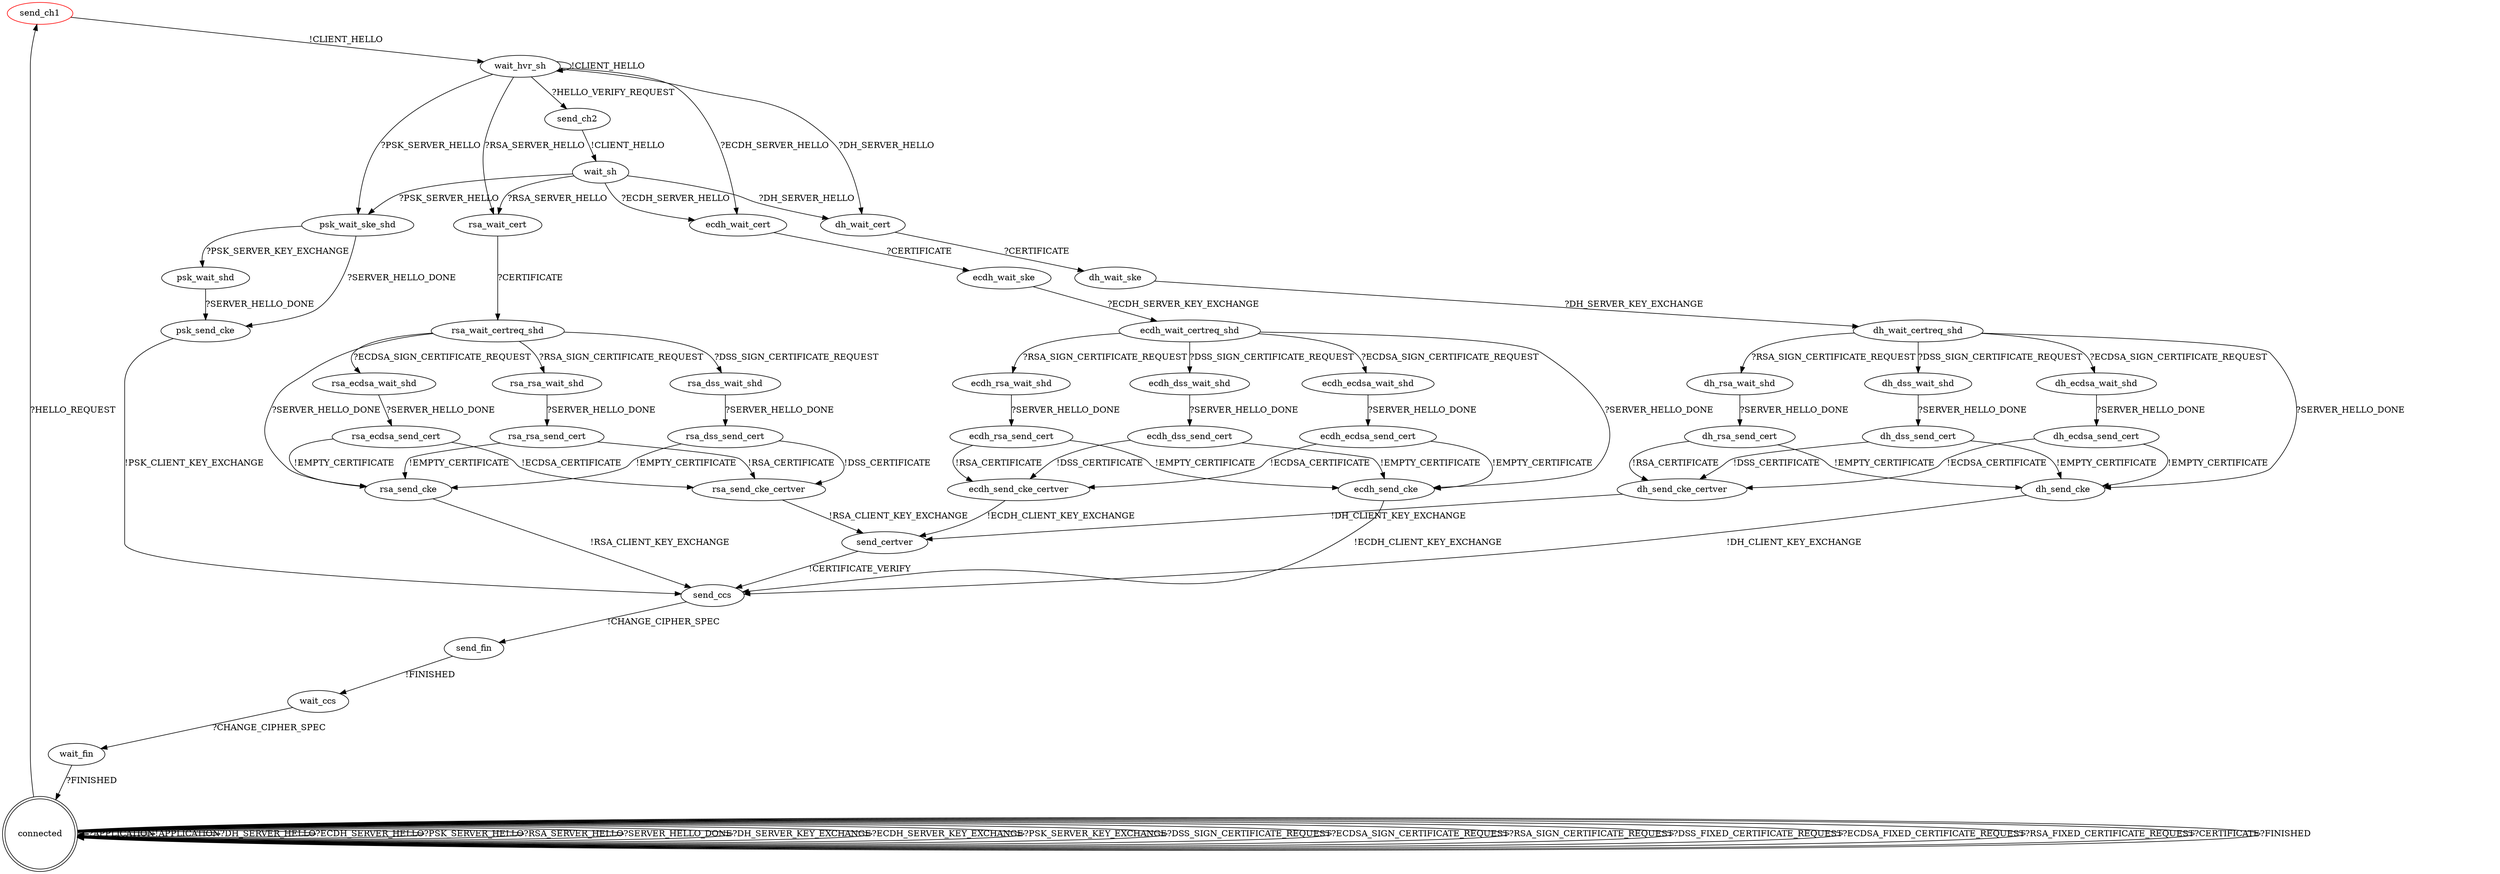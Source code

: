 digraph G {
label=""
send_ch1 [color="red"]
connected [shape="doublecircle"]
send_ch1 -> wait_hvr_sh[label="!CLIENT_HELLO"]
wait_hvr_sh -> wait_hvr_sh[label="!CLIENT_HELLO"]
wait_hvr_sh -> send_ch2[label="?HELLO_VERIFY_REQUEST"]
wait_hvr_sh -> psk_wait_ske_shd[label="?PSK_SERVER_HELLO"]
send_ch2 -> wait_sh[label="!CLIENT_HELLO"]
wait_sh -> psk_wait_ske_shd[label="?PSK_SERVER_HELLO"]
psk_wait_ske_shd -> psk_wait_shd[label="?PSK_SERVER_KEY_EXCHANGE"]
psk_wait_ske_shd -> psk_send_cke[label="?SERVER_HELLO_DONE"]
psk_wait_shd -> psk_send_cke[label="?SERVER_HELLO_DONE"]
psk_send_cke -> send_ccs[label="!PSK_CLIENT_KEY_EXCHANGE"]
wait_hvr_sh -> dh_wait_cert[label="?DH_SERVER_HELLO"]
wait_sh -> dh_wait_cert[label="?DH_SERVER_HELLO"]
dh_wait_cert -> dh_wait_ske[label="?CERTIFICATE"]
dh_wait_ske -> dh_wait_certreq_shd[label="?DH_SERVER_KEY_EXCHANGE"]
dh_wait_certreq_shd -> dh_dss_wait_shd[label="?DSS_SIGN_CERTIFICATE_REQUEST"]
dh_wait_certreq_shd -> dh_ecdsa_wait_shd[label="?ECDSA_SIGN_CERTIFICATE_REQUEST"]
dh_wait_certreq_shd -> dh_rsa_wait_shd[label="?RSA_SIGN_CERTIFICATE_REQUEST"]
dh_wait_certreq_shd -> dh_send_cke[label="?SERVER_HELLO_DONE"]
dh_dss_wait_shd -> dh_dss_send_cert[label="?SERVER_HELLO_DONE"]
dh_ecdsa_wait_shd -> dh_ecdsa_send_cert[label="?SERVER_HELLO_DONE"]
dh_rsa_wait_shd -> dh_rsa_send_cert[label="?SERVER_HELLO_DONE"]
dh_dss_send_cert -> dh_send_cke_certver[label="!DSS_CERTIFICATE"]
dh_dss_send_cert -> dh_send_cke[label="!EMPTY_CERTIFICATE"]
dh_ecdsa_send_cert -> dh_send_cke_certver[label="!ECDSA_CERTIFICATE"]
dh_ecdsa_send_cert -> dh_send_cke[label="!EMPTY_CERTIFICATE"]
dh_rsa_send_cert -> dh_send_cke_certver[label="!RSA_CERTIFICATE"]
dh_rsa_send_cert -> dh_send_cke[label="!EMPTY_CERTIFICATE"]
dh_send_cke_certver -> send_certver[label="!DH_CLIENT_KEY_EXCHANGE"]
dh_send_cke -> send_ccs[label="!DH_CLIENT_KEY_EXCHANGE"]
wait_hvr_sh -> ecdh_wait_cert[label="?ECDH_SERVER_HELLO"]
wait_sh -> ecdh_wait_cert[label="?ECDH_SERVER_HELLO"]
ecdh_wait_cert -> ecdh_wait_ske[label="?CERTIFICATE"]
ecdh_wait_ske -> ecdh_wait_certreq_shd[label="?ECDH_SERVER_KEY_EXCHANGE"]
ecdh_wait_certreq_shd -> ecdh_dss_wait_shd[label="?DSS_SIGN_CERTIFICATE_REQUEST"]
ecdh_wait_certreq_shd -> ecdh_ecdsa_wait_shd[label="?ECDSA_SIGN_CERTIFICATE_REQUEST"]
ecdh_wait_certreq_shd -> ecdh_rsa_wait_shd[label="?RSA_SIGN_CERTIFICATE_REQUEST"]
ecdh_wait_certreq_shd -> ecdh_send_cke[label="?SERVER_HELLO_DONE"]
ecdh_dss_wait_shd -> ecdh_dss_send_cert[label="?SERVER_HELLO_DONE"]
ecdh_ecdsa_wait_shd -> ecdh_ecdsa_send_cert[label="?SERVER_HELLO_DONE"]
ecdh_rsa_wait_shd -> ecdh_rsa_send_cert[label="?SERVER_HELLO_DONE"]
ecdh_dss_send_cert -> ecdh_send_cke_certver[label="!DSS_CERTIFICATE"]
ecdh_dss_send_cert -> ecdh_send_cke[label="!EMPTY_CERTIFICATE"]
ecdh_ecdsa_send_cert -> ecdh_send_cke_certver[label="!ECDSA_CERTIFICATE"]
ecdh_ecdsa_send_cert -> ecdh_send_cke[label="!EMPTY_CERTIFICATE"]
ecdh_rsa_send_cert -> ecdh_send_cke_certver[label="!RSA_CERTIFICATE"]
ecdh_rsa_send_cert -> ecdh_send_cke[label="!EMPTY_CERTIFICATE"]
ecdh_send_cke_certver -> send_certver[label="!ECDH_CLIENT_KEY_EXCHANGE"]
ecdh_send_cke -> send_ccs[label="!ECDH_CLIENT_KEY_EXCHANGE"]
wait_hvr_sh -> rsa_wait_cert[label="?RSA_SERVER_HELLO"]
wait_sh -> rsa_wait_cert[label="?RSA_SERVER_HELLO"]
rsa_wait_cert -> rsa_wait_certreq_shd[label="?CERTIFICATE"]
rsa_wait_certreq_shd -> rsa_dss_wait_shd[label="?DSS_SIGN_CERTIFICATE_REQUEST"]
rsa_wait_certreq_shd -> rsa_ecdsa_wait_shd[label="?ECDSA_SIGN_CERTIFICATE_REQUEST"]
rsa_wait_certreq_shd -> rsa_rsa_wait_shd[label="?RSA_SIGN_CERTIFICATE_REQUEST"]
rsa_wait_certreq_shd -> rsa_send_cke[label="?SERVER_HELLO_DONE"]
rsa_dss_wait_shd -> rsa_dss_send_cert[label="?SERVER_HELLO_DONE"]
rsa_ecdsa_wait_shd -> rsa_ecdsa_send_cert[label="?SERVER_HELLO_DONE"]
rsa_rsa_wait_shd -> rsa_rsa_send_cert[label="?SERVER_HELLO_DONE"]
rsa_dss_send_cert -> rsa_send_cke_certver[label="!DSS_CERTIFICATE"]
rsa_dss_send_cert -> rsa_send_cke[label="!EMPTY_CERTIFICATE"]
rsa_ecdsa_send_cert -> rsa_send_cke_certver[label="!ECDSA_CERTIFICATE"]
rsa_ecdsa_send_cert -> rsa_send_cke[label="!EMPTY_CERTIFICATE"]
rsa_rsa_send_cert -> rsa_send_cke_certver[label="!RSA_CERTIFICATE"]
rsa_rsa_send_cert -> rsa_send_cke[label="!EMPTY_CERTIFICATE"]
rsa_send_cke_certver -> send_certver[label="!RSA_CLIENT_KEY_EXCHANGE"]
rsa_send_cke -> send_ccs[label="!RSA_CLIENT_KEY_EXCHANGE"]
send_certver -> send_ccs[label="!CERTIFICATE_VERIFY"]
send_ccs -> send_fin[label="!CHANGE_CIPHER_SPEC"]
send_fin -> wait_ccs[label="!FINISHED"]
wait_ccs -> wait_fin[label="?CHANGE_CIPHER_SPEC"]
wait_fin -> connected[label="?FINISHED"]
connected -> connected[label="?APPLICATION"]
connected -> connected[label="!APPLICATION"]
connected -> connected[label="?DH_SERVER_HELLO"]
connected -> connected[label="?ECDH_SERVER_HELLO"]
connected -> connected[label="?PSK_SERVER_HELLO"]
connected -> connected[label="?RSA_SERVER_HELLO"]
connected -> connected[label="?SERVER_HELLO_DONE"]
connected -> connected[label="?DH_SERVER_KEY_EXCHANGE"]
connected -> connected[label="?ECDH_SERVER_KEY_EXCHANGE"]
connected -> connected[label="?PSK_SERVER_KEY_EXCHANGE"]
connected -> connected[label="?DSS_SIGN_CERTIFICATE_REQUEST"]
connected -> connected[label="?ECDSA_SIGN_CERTIFICATE_REQUEST"]
connected -> connected[label="?RSA_SIGN_CERTIFICATE_REQUEST"]
connected -> connected[label="?DSS_FIXED_CERTIFICATE_REQUEST"]
connected -> connected[label="?ECDSA_FIXED_CERTIFICATE_REQUEST"]
connected -> connected[label="?RSA_FIXED_CERTIFICATE_REQUEST"]
connected -> connected[label="?CERTIFICATE"]
connected -> connected[label="?FINISHED"]
connected -> send_ch1[label="?HELLO_REQUEST"]
}
